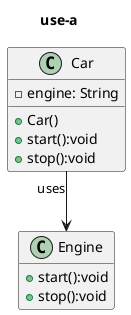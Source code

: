 @startuml use-a 
title use-a

class Engine{
+start():void
+stop():void
}

class Car{
-engine: String
+Car()
+start():void
+stop():void
}

Car "uses" --> Engine 

hide empty members
@enduml